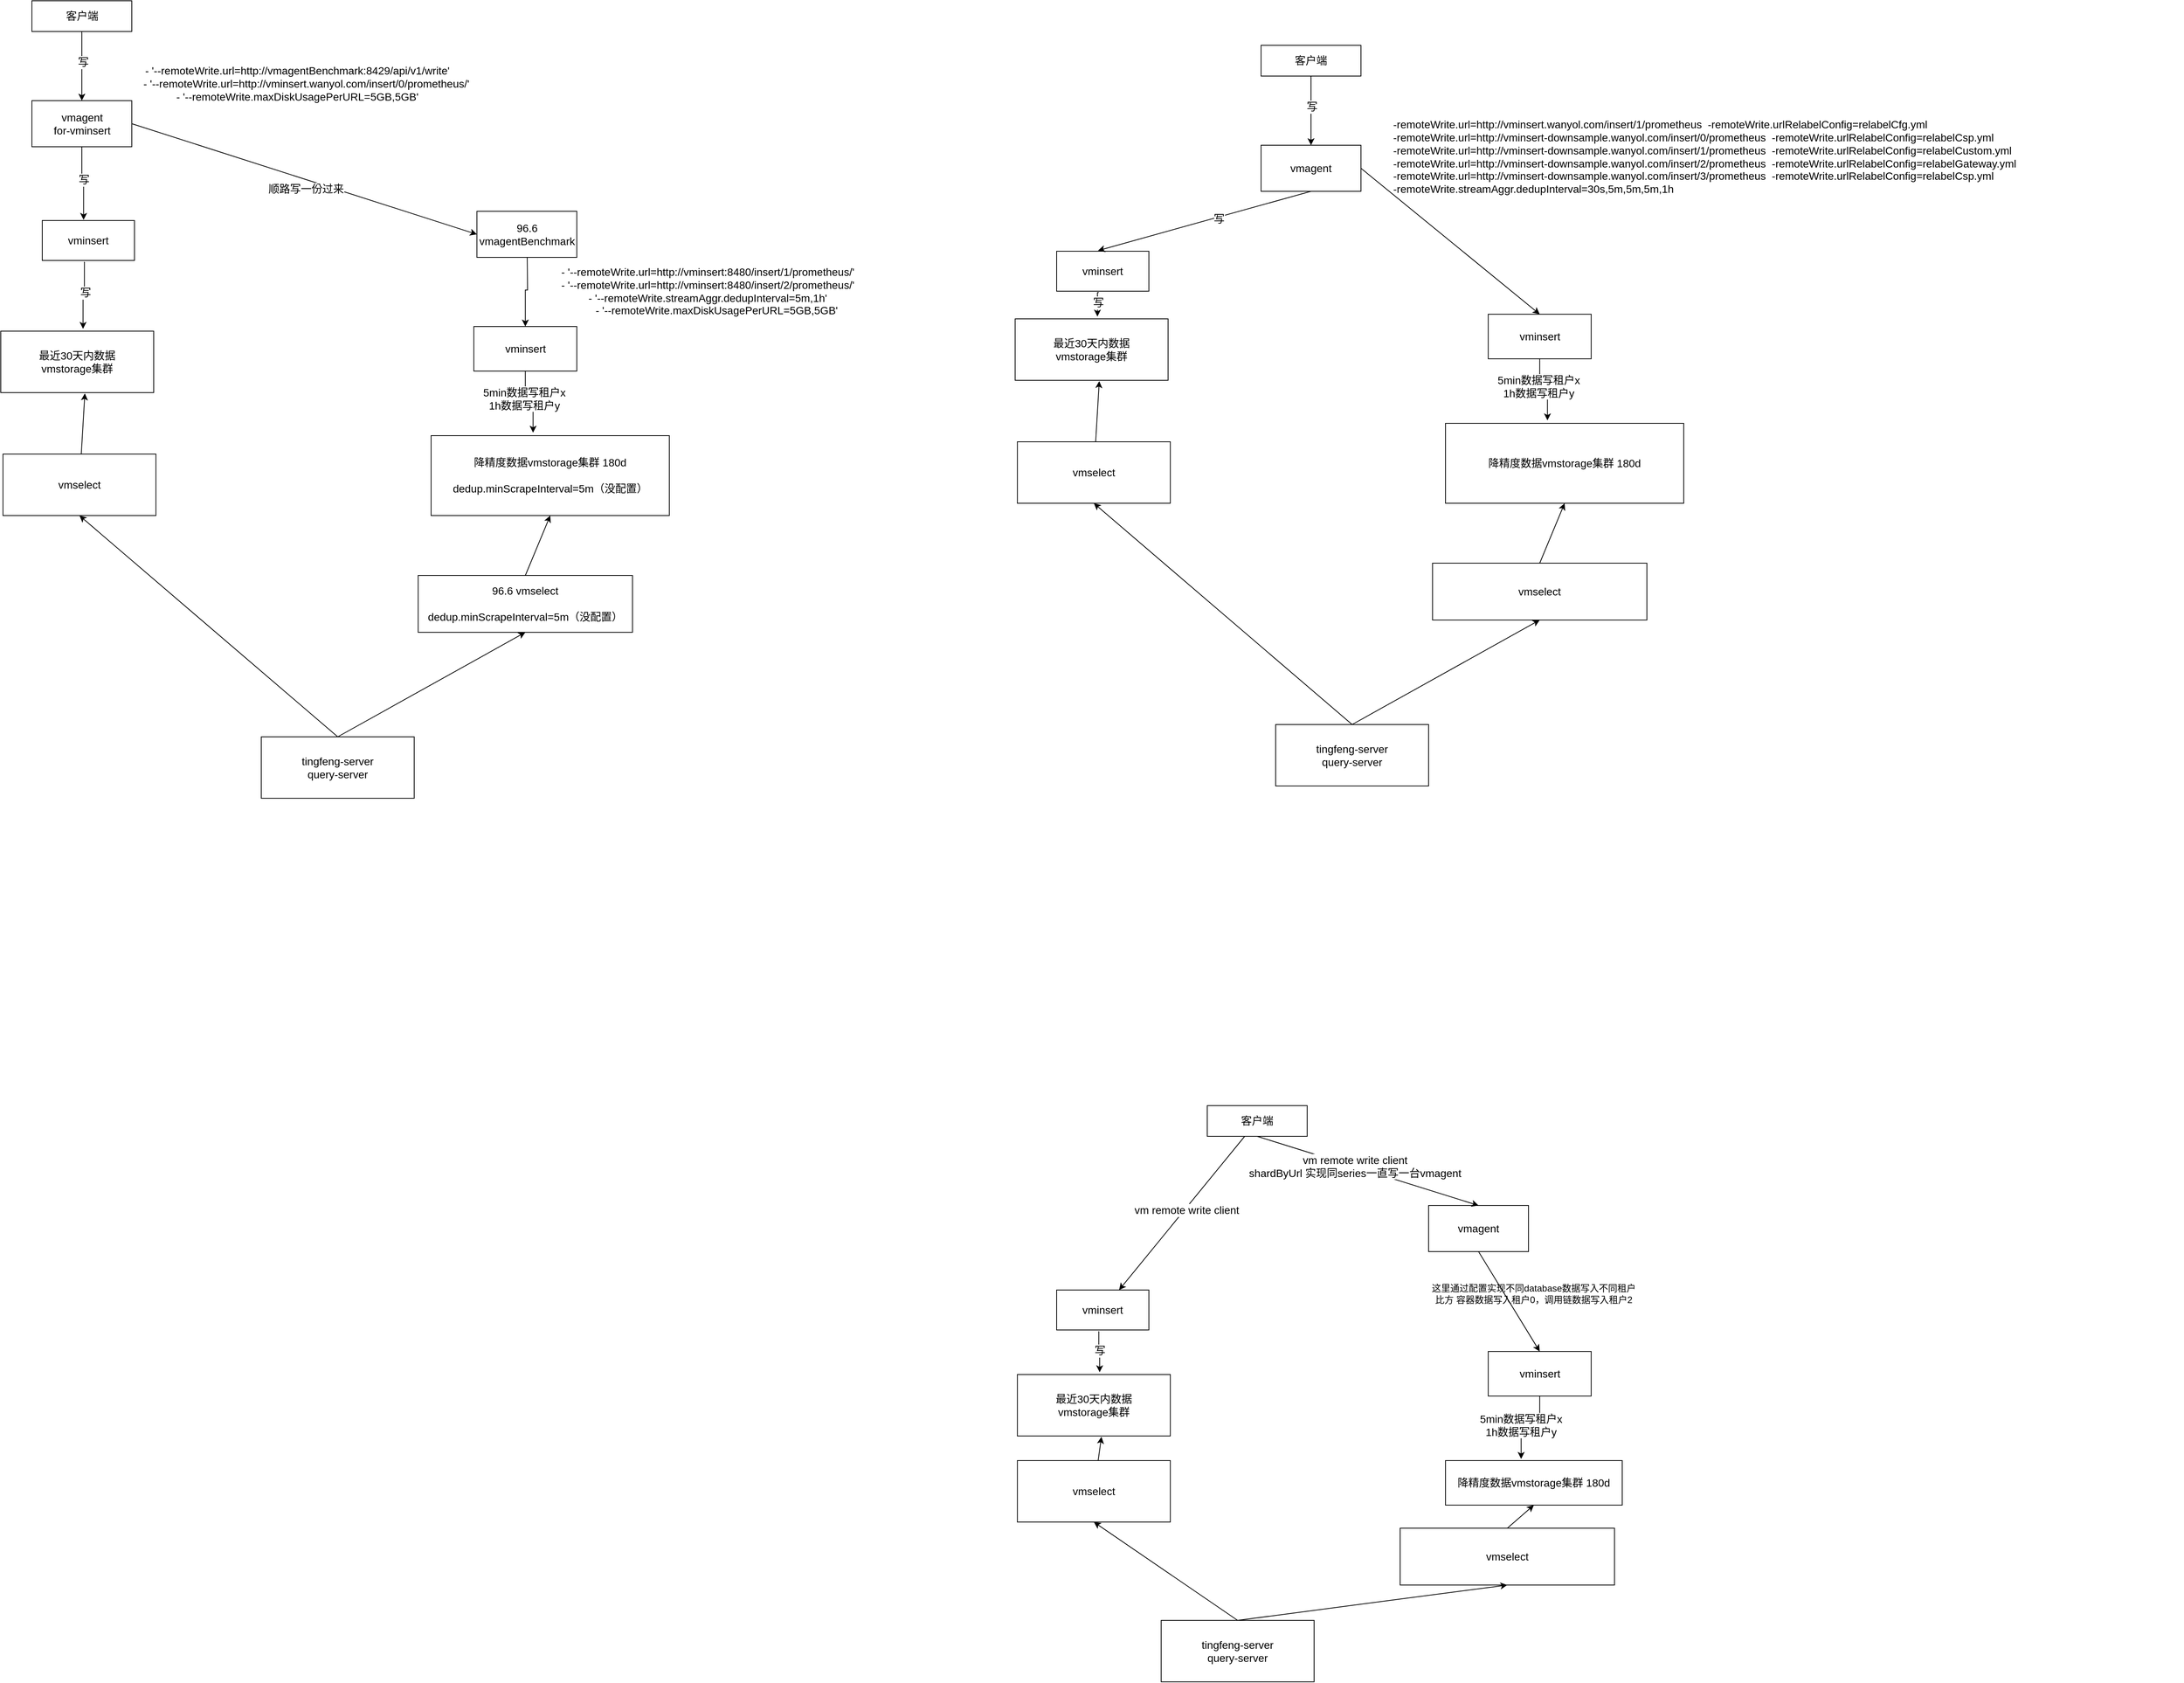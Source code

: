 <mxfile version="24.6.4" type="github">
  <diagram name="第 1 页" id="T7uyHK-B_JqTSwR-4mf9">
    <mxGraphModel dx="2261" dy="-12095" grid="1" gridSize="10" guides="1" tooltips="1" connect="1" arrows="1" fold="1" page="1" pageScale="1" pageWidth="827" pageHeight="1169" math="0" shadow="0">
      <root>
        <mxCell id="0" />
        <mxCell id="1" parent="0" />
        <mxCell id="qLwv4cue99co9azmEMkJ-1" value="最近30天内数据&lt;br style=&quot;font-size: 14px;&quot;&gt;vmstorage集群" style="rounded=0;whiteSpace=wrap;html=1;fontSize=14;" parent="1" vertex="1">
          <mxGeometry x="-720" y="14132" width="199" height="80" as="geometry" />
        </mxCell>
        <mxCell id="qLwv4cue99co9azmEMkJ-2" value="降精度数据vmstorage集群 180d&lt;br style=&quot;font-size: 14px;&quot;&gt;&lt;br style=&quot;font-size: 14px;&quot;&gt;dedup.minScrapeInterval=5m（没配置）" style="rounded=0;whiteSpace=wrap;html=1;fontSize=14;" parent="1" vertex="1">
          <mxGeometry x="-160" y="14268" width="310" height="104" as="geometry" />
        </mxCell>
        <mxCell id="qLwv4cue99co9azmEMkJ-3" style="rounded=0;orthogonalLoop=1;jettySize=auto;html=1;exitX=1;exitY=0.5;exitDx=0;exitDy=0;entryX=0;entryY=0.5;entryDx=0;entryDy=0;fontSize=14;" parent="1" source="qLwv4cue99co9azmEMkJ-5" target="qLwv4cue99co9azmEMkJ-8" edge="1">
          <mxGeometry relative="1" as="geometry" />
        </mxCell>
        <mxCell id="qLwv4cue99co9azmEMkJ-4" value="顺路写一份过来" style="edgeLabel;html=1;align=center;verticalAlign=middle;resizable=0;points=[];fontSize=14;" parent="qLwv4cue99co9azmEMkJ-3" vertex="1" connectable="0">
          <mxGeometry x="0.04" y="-5" relative="1" as="geometry">
            <mxPoint x="-6" y="5" as="offset" />
          </mxGeometry>
        </mxCell>
        <mxCell id="qLwv4cue99co9azmEMkJ-5" value="vmagent&lt;br&gt;for-vminsert" style="rounded=0;whiteSpace=wrap;html=1;fontSize=14;" parent="1" vertex="1">
          <mxGeometry x="-679.5" y="13832" width="130" height="60" as="geometry" />
        </mxCell>
        <mxCell id="qLwv4cue99co9azmEMkJ-6" style="edgeStyle=orthogonalEdgeStyle;rounded=0;orthogonalLoop=1;jettySize=auto;html=1;entryX=0.5;entryY=0;entryDx=0;entryDy=0;fontSize=14;" parent="1" target="qLwv4cue99co9azmEMkJ-10" edge="1">
          <mxGeometry relative="1" as="geometry">
            <mxPoint x="-35" y="14030" as="sourcePoint" />
          </mxGeometry>
        </mxCell>
        <mxCell id="qLwv4cue99co9azmEMkJ-8" value="96.6&lt;br style=&quot;font-size: 14px;&quot;&gt;vmagentBenchmark" style="rounded=0;whiteSpace=wrap;html=1;fontSize=14;" parent="1" vertex="1">
          <mxGeometry x="-100.39" y="13976" width="130" height="60" as="geometry" />
        </mxCell>
        <mxCell id="qLwv4cue99co9azmEMkJ-9" value="vminsert" style="rounded=0;whiteSpace=wrap;html=1;fontSize=14;" parent="1" vertex="1">
          <mxGeometry x="-666" y="13988" width="120" height="52" as="geometry" />
        </mxCell>
        <mxCell id="qLwv4cue99co9azmEMkJ-10" value="vminsert" style="rounded=0;whiteSpace=wrap;html=1;fontSize=14;" parent="1" vertex="1">
          <mxGeometry x="-104.39" y="14126" width="134" height="58" as="geometry" />
        </mxCell>
        <mxCell id="qLwv4cue99co9azmEMkJ-11" style="edgeStyle=orthogonalEdgeStyle;rounded=0;orthogonalLoop=1;jettySize=auto;html=1;exitX=0.5;exitY=1;exitDx=0;exitDy=0;entryX=0.448;entryY=-0.016;entryDx=0;entryDy=0;entryPerimeter=0;fontSize=14;" parent="1" source="qLwv4cue99co9azmEMkJ-5" target="qLwv4cue99co9azmEMkJ-9" edge="1">
          <mxGeometry relative="1" as="geometry" />
        </mxCell>
        <mxCell id="qLwv4cue99co9azmEMkJ-12" value="写" style="edgeLabel;html=1;align=center;verticalAlign=middle;resizable=0;points=[];fontSize=14;" parent="qLwv4cue99co9azmEMkJ-11" vertex="1" connectable="0">
          <mxGeometry x="-0.131" y="2" relative="1" as="geometry">
            <mxPoint as="offset" />
          </mxGeometry>
        </mxCell>
        <mxCell id="qLwv4cue99co9azmEMkJ-13" style="edgeStyle=orthogonalEdgeStyle;rounded=0;orthogonalLoop=1;jettySize=auto;html=1;exitX=0.457;exitY=1.032;exitDx=0;exitDy=0;entryX=0.538;entryY=-0.037;entryDx=0;entryDy=0;entryPerimeter=0;exitPerimeter=0;fontSize=14;" parent="1" source="qLwv4cue99co9azmEMkJ-9" target="qLwv4cue99co9azmEMkJ-1" edge="1">
          <mxGeometry relative="1" as="geometry" />
        </mxCell>
        <mxCell id="qLwv4cue99co9azmEMkJ-14" value="写" style="edgeLabel;html=1;align=center;verticalAlign=middle;resizable=0;points=[];fontSize=14;" parent="qLwv4cue99co9azmEMkJ-13" vertex="1" connectable="0">
          <mxGeometry x="-0.089" y="1" relative="1" as="geometry">
            <mxPoint as="offset" />
          </mxGeometry>
        </mxCell>
        <mxCell id="qLwv4cue99co9azmEMkJ-15" style="rounded=0;orthogonalLoop=1;jettySize=auto;html=1;exitX=0.5;exitY=0;exitDx=0;exitDy=0;entryX=0.5;entryY=1;entryDx=0;entryDy=0;fontSize=14;" parent="1" source="qLwv4cue99co9azmEMkJ-16" target="qLwv4cue99co9azmEMkJ-2" edge="1">
          <mxGeometry relative="1" as="geometry" />
        </mxCell>
        <mxCell id="qLwv4cue99co9azmEMkJ-16" value="96.6 vmselect&lt;br style=&quot;font-size: 14px;&quot;&gt;&lt;br style=&quot;font-size: 14px;&quot;&gt;dedup.minScrapeInterval=5m（没配置）" style="rounded=0;whiteSpace=wrap;html=1;fontSize=14;" parent="1" vertex="1">
          <mxGeometry x="-176.86" y="14450" width="278.94" height="74" as="geometry" />
        </mxCell>
        <mxCell id="qLwv4cue99co9azmEMkJ-17" style="edgeStyle=orthogonalEdgeStyle;rounded=0;orthogonalLoop=1;jettySize=auto;html=1;exitX=0.5;exitY=1;exitDx=0;exitDy=0;entryX=0.428;entryY=-0.037;entryDx=0;entryDy=0;entryPerimeter=0;fontSize=14;" parent="1" source="qLwv4cue99co9azmEMkJ-10" target="qLwv4cue99co9azmEMkJ-2" edge="1">
          <mxGeometry relative="1" as="geometry" />
        </mxCell>
        <mxCell id="qLwv4cue99co9azmEMkJ-18" value="5min数据写租户x&lt;br style=&quot;font-size: 14px;&quot;&gt;1h数据写租户y" style="edgeLabel;html=1;align=center;verticalAlign=middle;resizable=0;points=[];fontSize=14;" parent="qLwv4cue99co9azmEMkJ-17" vertex="1" connectable="0">
          <mxGeometry x="0.081" y="1" relative="1" as="geometry">
            <mxPoint x="-9" y="-5" as="offset" />
          </mxGeometry>
        </mxCell>
        <mxCell id="qLwv4cue99co9azmEMkJ-19" style="edgeStyle=orthogonalEdgeStyle;rounded=0;orthogonalLoop=1;jettySize=auto;html=1;exitX=0.5;exitY=1;exitDx=0;exitDy=0;entryX=0.5;entryY=0;entryDx=0;entryDy=0;fontSize=14;" parent="1" source="qLwv4cue99co9azmEMkJ-21" target="qLwv4cue99co9azmEMkJ-5" edge="1">
          <mxGeometry relative="1" as="geometry" />
        </mxCell>
        <mxCell id="qLwv4cue99co9azmEMkJ-20" value="写" style="edgeLabel;html=1;align=center;verticalAlign=middle;resizable=0;points=[];fontSize=14;" parent="qLwv4cue99co9azmEMkJ-19" vertex="1" connectable="0">
          <mxGeometry x="-0.117" y="1" relative="1" as="geometry">
            <mxPoint as="offset" />
          </mxGeometry>
        </mxCell>
        <mxCell id="qLwv4cue99co9azmEMkJ-21" value="客户端" style="rounded=0;whiteSpace=wrap;html=1;fontSize=14;" parent="1" vertex="1">
          <mxGeometry x="-679.5" y="13702" width="130" height="40" as="geometry" />
        </mxCell>
        <mxCell id="qLwv4cue99co9azmEMkJ-22" style="rounded=0;orthogonalLoop=1;jettySize=auto;html=1;entryX=0.55;entryY=1.013;entryDx=0;entryDy=0;entryPerimeter=0;fontSize=14;" parent="1" source="qLwv4cue99co9azmEMkJ-26" target="qLwv4cue99co9azmEMkJ-1" edge="1">
          <mxGeometry relative="1" as="geometry">
            <mxPoint x="-619" y="14342" as="sourcePoint" />
          </mxGeometry>
        </mxCell>
        <mxCell id="qLwv4cue99co9azmEMkJ-23" style="rounded=0;orthogonalLoop=1;jettySize=auto;html=1;exitX=0.5;exitY=0;exitDx=0;exitDy=0;entryX=0.5;entryY=1;entryDx=0;entryDy=0;fontSize=14;" parent="1" source="qLwv4cue99co9azmEMkJ-24" target="qLwv4cue99co9azmEMkJ-26" edge="1">
          <mxGeometry relative="1" as="geometry" />
        </mxCell>
        <mxCell id="qLwv4cue99co9azmEMkJ-24" value="tingfeng-server&lt;br style=&quot;font-size: 14px;&quot;&gt;query-server" style="rounded=0;whiteSpace=wrap;html=1;fontSize=14;" parent="1" vertex="1">
          <mxGeometry x="-381.0" y="14660" width="199" height="80" as="geometry" />
        </mxCell>
        <mxCell id="qLwv4cue99co9azmEMkJ-25" style="rounded=0;orthogonalLoop=1;jettySize=auto;html=1;exitX=0.5;exitY=0;exitDx=0;exitDy=0;fontSize=14;entryX=0.5;entryY=1;entryDx=0;entryDy=0;" parent="1" source="qLwv4cue99co9azmEMkJ-24" target="qLwv4cue99co9azmEMkJ-16" edge="1">
          <mxGeometry relative="1" as="geometry">
            <mxPoint x="64.39" y="14550" as="targetPoint" />
          </mxGeometry>
        </mxCell>
        <mxCell id="qLwv4cue99co9azmEMkJ-26" value="vmselect" style="rounded=0;whiteSpace=wrap;html=1;fontSize=14;" parent="1" vertex="1">
          <mxGeometry x="-717.11" y="14292" width="199" height="80" as="geometry" />
        </mxCell>
        <mxCell id="qLwv4cue99co9azmEMkJ-27" value="&lt;div style=&quot;font-size: 14px;&quot;&gt;- &#39;--remoteWrite.url=http://vmagentBenchmark:8429/api/v1/write&#39;&lt;/div&gt;&lt;div style=&quot;font-size: 14px;&quot;&gt;&amp;nbsp; &amp;nbsp; &amp;nbsp; - &#39;--remoteWrite.url=http://vminsert.wanyol.com/insert/0/prometheus/&#39;&lt;br style=&quot;font-size: 14px;&quot;&gt;- &#39;--remoteWrite.maxDiskUsagePerURL=5GB,5GB&#39;&lt;br style=&quot;font-size: 14px;&quot;&gt;&lt;/div&gt;" style="text;html=1;align=center;verticalAlign=middle;whiteSpace=wrap;rounded=0;fontSize=14;" parent="1" vertex="1">
          <mxGeometry x="-564.39" y="13780" width="460" height="60" as="geometry" />
        </mxCell>
        <mxCell id="qLwv4cue99co9azmEMkJ-28" value="&lt;div style=&quot;font-size: 14px;&quot;&gt;- &#39;--remoteWrite.url=http://vminsert:8480/insert/1/prometheus/&#39;&lt;br style=&quot;font-size: 14px;&quot;&gt;&lt;span style=&quot;background-color: initial; font-size: 14px;&quot;&gt;- &#39;--remoteWrite.url=http://vminsert:8480/insert/2/prometheus/&#39;&lt;br style=&quot;font-size: 14px;&quot;&gt;&lt;div style=&quot;font-size: 14px;&quot;&gt;- &#39;--remoteWrite.streamAggr.dedupInterval=5m,1h&#39;&lt;/div&gt;&lt;div style=&quot;font-size: 14px;&quot;&gt;&amp;nbsp; &amp;nbsp; &amp;nbsp; - &#39;--remoteWrite.maxDiskUsagePerURL=5GB,5GB&#39;&lt;/div&gt;&lt;/span&gt;&lt;/div&gt;" style="text;html=1;align=center;verticalAlign=middle;whiteSpace=wrap;rounded=0;fontSize=14;" parent="1" vertex="1">
          <mxGeometry y="14040" width="400" height="80" as="geometry" />
        </mxCell>
        <mxCell id="qLwv4cue99co9azmEMkJ-29" value="最近30天内数据&lt;br style=&quot;font-size: 14px;&quot;&gt;vmstorage集群" style="rounded=0;whiteSpace=wrap;html=1;fontSize=14;" parent="1" vertex="1">
          <mxGeometry x="600" y="14116" width="199" height="80" as="geometry" />
        </mxCell>
        <mxCell id="qLwv4cue99co9azmEMkJ-30" value="降精度数据vmstorage集群 180d" style="rounded=0;whiteSpace=wrap;html=1;fontSize=14;" parent="1" vertex="1">
          <mxGeometry x="1160" y="14252" width="310" height="104" as="geometry" />
        </mxCell>
        <mxCell id="qLwv4cue99co9azmEMkJ-31" style="rounded=0;orthogonalLoop=1;jettySize=auto;html=1;exitX=1;exitY=0.5;exitDx=0;exitDy=0;entryX=0.5;entryY=0;entryDx=0;entryDy=0;fontSize=14;" parent="1" source="qLwv4cue99co9azmEMkJ-33" target="qLwv4cue99co9azmEMkJ-37" edge="1">
          <mxGeometry relative="1" as="geometry">
            <mxPoint x="1219.61" y="14046" as="targetPoint" />
          </mxGeometry>
        </mxCell>
        <mxCell id="qLwv4cue99co9azmEMkJ-33" value="vmagent" style="rounded=0;whiteSpace=wrap;html=1;fontSize=14;" parent="1" vertex="1">
          <mxGeometry x="920" y="13890" width="130" height="60" as="geometry" />
        </mxCell>
        <mxCell id="qLwv4cue99co9azmEMkJ-36" value="vminsert" style="rounded=0;whiteSpace=wrap;html=1;fontSize=14;" parent="1" vertex="1">
          <mxGeometry x="654" y="14028" width="120" height="52" as="geometry" />
        </mxCell>
        <mxCell id="qLwv4cue99co9azmEMkJ-37" value="vminsert" style="rounded=0;whiteSpace=wrap;html=1;fontSize=14;" parent="1" vertex="1">
          <mxGeometry x="1215.61" y="14110" width="134" height="58" as="geometry" />
        </mxCell>
        <mxCell id="qLwv4cue99co9azmEMkJ-38" style="rounded=0;orthogonalLoop=1;jettySize=auto;html=1;exitX=0.5;exitY=1;exitDx=0;exitDy=0;entryX=0.448;entryY=-0.016;entryDx=0;entryDy=0;entryPerimeter=0;fontSize=14;" parent="1" source="qLwv4cue99co9azmEMkJ-33" target="qLwv4cue99co9azmEMkJ-36" edge="1">
          <mxGeometry relative="1" as="geometry" />
        </mxCell>
        <mxCell id="qLwv4cue99co9azmEMkJ-39" value="写" style="edgeLabel;html=1;align=center;verticalAlign=middle;resizable=0;points=[];fontSize=14;" parent="qLwv4cue99co9azmEMkJ-38" vertex="1" connectable="0">
          <mxGeometry x="-0.131" y="2" relative="1" as="geometry">
            <mxPoint as="offset" />
          </mxGeometry>
        </mxCell>
        <mxCell id="qLwv4cue99co9azmEMkJ-40" style="edgeStyle=orthogonalEdgeStyle;rounded=0;orthogonalLoop=1;jettySize=auto;html=1;exitX=0.457;exitY=1.032;exitDx=0;exitDy=0;entryX=0.538;entryY=-0.037;entryDx=0;entryDy=0;entryPerimeter=0;exitPerimeter=0;fontSize=14;" parent="1" source="qLwv4cue99co9azmEMkJ-36" target="qLwv4cue99co9azmEMkJ-29" edge="1">
          <mxGeometry relative="1" as="geometry" />
        </mxCell>
        <mxCell id="qLwv4cue99co9azmEMkJ-41" value="写" style="edgeLabel;html=1;align=center;verticalAlign=middle;resizable=0;points=[];fontSize=14;" parent="qLwv4cue99co9azmEMkJ-40" vertex="1" connectable="0">
          <mxGeometry x="-0.089" y="1" relative="1" as="geometry">
            <mxPoint as="offset" />
          </mxGeometry>
        </mxCell>
        <mxCell id="qLwv4cue99co9azmEMkJ-42" style="rounded=0;orthogonalLoop=1;jettySize=auto;html=1;exitX=0.5;exitY=0;exitDx=0;exitDy=0;entryX=0.5;entryY=1;entryDx=0;entryDy=0;fontSize=14;" parent="1" source="qLwv4cue99co9azmEMkJ-43" target="qLwv4cue99co9azmEMkJ-30" edge="1">
          <mxGeometry relative="1" as="geometry" />
        </mxCell>
        <mxCell id="qLwv4cue99co9azmEMkJ-43" value="vmselect" style="rounded=0;whiteSpace=wrap;html=1;fontSize=14;" parent="1" vertex="1">
          <mxGeometry x="1143.14" y="14434" width="278.94" height="74" as="geometry" />
        </mxCell>
        <mxCell id="qLwv4cue99co9azmEMkJ-44" style="edgeStyle=orthogonalEdgeStyle;rounded=0;orthogonalLoop=1;jettySize=auto;html=1;exitX=0.5;exitY=1;exitDx=0;exitDy=0;entryX=0.428;entryY=-0.037;entryDx=0;entryDy=0;entryPerimeter=0;fontSize=14;" parent="1" source="qLwv4cue99co9azmEMkJ-37" target="qLwv4cue99co9azmEMkJ-30" edge="1">
          <mxGeometry relative="1" as="geometry" />
        </mxCell>
        <mxCell id="qLwv4cue99co9azmEMkJ-45" value="5min数据写租户x&lt;br style=&quot;font-size: 14px;&quot;&gt;1h数据写租户y" style="edgeLabel;html=1;align=center;verticalAlign=middle;resizable=0;points=[];fontSize=14;" parent="qLwv4cue99co9azmEMkJ-44" vertex="1" connectable="0">
          <mxGeometry x="0.081" y="1" relative="1" as="geometry">
            <mxPoint x="-9" y="-5" as="offset" />
          </mxGeometry>
        </mxCell>
        <mxCell id="qLwv4cue99co9azmEMkJ-46" style="edgeStyle=orthogonalEdgeStyle;rounded=0;orthogonalLoop=1;jettySize=auto;html=1;exitX=0.5;exitY=1;exitDx=0;exitDy=0;entryX=0.5;entryY=0;entryDx=0;entryDy=0;fontSize=14;" parent="1" source="qLwv4cue99co9azmEMkJ-48" target="qLwv4cue99co9azmEMkJ-33" edge="1">
          <mxGeometry relative="1" as="geometry" />
        </mxCell>
        <mxCell id="qLwv4cue99co9azmEMkJ-47" value="写" style="edgeLabel;html=1;align=center;verticalAlign=middle;resizable=0;points=[];fontSize=14;" parent="qLwv4cue99co9azmEMkJ-46" vertex="1" connectable="0">
          <mxGeometry x="-0.117" y="1" relative="1" as="geometry">
            <mxPoint as="offset" />
          </mxGeometry>
        </mxCell>
        <mxCell id="qLwv4cue99co9azmEMkJ-48" value="客户端" style="rounded=0;whiteSpace=wrap;html=1;fontSize=14;" parent="1" vertex="1">
          <mxGeometry x="920" y="13760" width="130" height="40" as="geometry" />
        </mxCell>
        <mxCell id="qLwv4cue99co9azmEMkJ-49" style="rounded=0;orthogonalLoop=1;jettySize=auto;html=1;entryX=0.55;entryY=1.013;entryDx=0;entryDy=0;entryPerimeter=0;fontSize=14;" parent="1" source="qLwv4cue99co9azmEMkJ-53" target="qLwv4cue99co9azmEMkJ-29" edge="1">
          <mxGeometry relative="1" as="geometry">
            <mxPoint x="701" y="14326" as="sourcePoint" />
          </mxGeometry>
        </mxCell>
        <mxCell id="qLwv4cue99co9azmEMkJ-50" style="rounded=0;orthogonalLoop=1;jettySize=auto;html=1;exitX=0.5;exitY=0;exitDx=0;exitDy=0;entryX=0.5;entryY=1;entryDx=0;entryDy=0;fontSize=14;" parent="1" source="qLwv4cue99co9azmEMkJ-51" target="qLwv4cue99co9azmEMkJ-53" edge="1">
          <mxGeometry relative="1" as="geometry" />
        </mxCell>
        <mxCell id="qLwv4cue99co9azmEMkJ-51" value="tingfeng-server&lt;br style=&quot;font-size: 14px;&quot;&gt;query-server" style="rounded=0;whiteSpace=wrap;html=1;fontSize=14;" parent="1" vertex="1">
          <mxGeometry x="939" y="14644" width="199" height="80" as="geometry" />
        </mxCell>
        <mxCell id="qLwv4cue99co9azmEMkJ-52" style="rounded=0;orthogonalLoop=1;jettySize=auto;html=1;exitX=0.5;exitY=0;exitDx=0;exitDy=0;fontSize=14;entryX=0.5;entryY=1;entryDx=0;entryDy=0;" parent="1" source="qLwv4cue99co9azmEMkJ-51" target="qLwv4cue99co9azmEMkJ-43" edge="1">
          <mxGeometry relative="1" as="geometry">
            <mxPoint x="1384.39" y="14534" as="targetPoint" />
          </mxGeometry>
        </mxCell>
        <mxCell id="qLwv4cue99co9azmEMkJ-53" value="vmselect" style="rounded=0;whiteSpace=wrap;html=1;fontSize=14;" parent="1" vertex="1">
          <mxGeometry x="602.89" y="14276" width="199" height="80" as="geometry" />
        </mxCell>
        <mxCell id="qLwv4cue99co9azmEMkJ-54" value="&lt;div style=&quot;font-size: 14px;&quot;&gt;&lt;div&gt;-remoteWrite.url=http://vminsert.wanyol.com/insert/1/prometheus&amp;nbsp; -remoteWrite.urlRelabelConfig=relabelCfg.yml&amp;nbsp;&lt;/div&gt;&lt;div&gt;-remoteWrite.url=http://vminsert-downsample.wanyol.com/insert/0/prometheus&amp;nbsp; -remoteWrite.urlRelabelConfig=relabelCsp.yml&amp;nbsp;&lt;/div&gt;&lt;div&gt;-remoteWrite.url=http://vminsert-downsample.wanyol.com/insert/1/prometheus&amp;nbsp; -remoteWrite.urlRelabelConfig=relabelCustom.yml&amp;nbsp;&lt;/div&gt;&lt;div&gt;-remoteWrite.url=http://vminsert-downsample.wanyol.com/insert/2/prometheus&amp;nbsp; -remoteWrite.urlRelabelConfig=relabelGateway.yml&amp;nbsp;&lt;/div&gt;&lt;div&gt;-remoteWrite.url=http://vminsert-downsample.wanyol.com/insert/3/prometheus&amp;nbsp; -remoteWrite.urlRelabelConfig=relabelCsp.yml&amp;nbsp;&lt;/div&gt;&lt;div&gt;-remoteWrite.streamAggr.dedupInterval=30s,5m,5m,5m,1h&lt;/div&gt;&lt;/div&gt;" style="text;html=1;align=left;verticalAlign=middle;whiteSpace=wrap;rounded=0;fontSize=14;" parent="1" vertex="1">
          <mxGeometry x="1090" y="13750" width="1030" height="309" as="geometry" />
        </mxCell>
        <mxCell id="TWpxHyXrX3fDVIPRaRkj-1" value="最近30天内数据&lt;br style=&quot;font-size: 14px;&quot;&gt;vmstorage集群" style="rounded=0;whiteSpace=wrap;html=1;fontSize=14;" parent="1" vertex="1">
          <mxGeometry x="602.89" y="15490" width="199" height="80" as="geometry" />
        </mxCell>
        <mxCell id="TWpxHyXrX3fDVIPRaRkj-2" value="降精度数据vmstorage集群 180d" style="rounded=0;whiteSpace=wrap;html=1;fontSize=14;" parent="1" vertex="1">
          <mxGeometry x="1160" y="15602" width="230" height="58" as="geometry" />
        </mxCell>
        <mxCell id="TWpxHyXrX3fDVIPRaRkj-3" style="rounded=0;orthogonalLoop=1;jettySize=auto;html=1;exitX=0.5;exitY=1;exitDx=0;exitDy=0;entryX=0.5;entryY=0;entryDx=0;entryDy=0;fontSize=14;" parent="1" source="TWpxHyXrX3fDVIPRaRkj-4" target="TWpxHyXrX3fDVIPRaRkj-6" edge="1">
          <mxGeometry relative="1" as="geometry">
            <mxPoint x="1223.11" y="15476" as="targetPoint" />
          </mxGeometry>
        </mxCell>
        <mxCell id="TWpxHyXrX3fDVIPRaRkj-4" value="vmagent" style="rounded=0;whiteSpace=wrap;html=1;fontSize=14;" parent="1" vertex="1">
          <mxGeometry x="1138" y="15270" width="130" height="60" as="geometry" />
        </mxCell>
        <mxCell id="TWpxHyXrX3fDVIPRaRkj-5" value="vminsert" style="rounded=0;whiteSpace=wrap;html=1;fontSize=14;" parent="1" vertex="1">
          <mxGeometry x="654" y="15380" width="120" height="52" as="geometry" />
        </mxCell>
        <mxCell id="TWpxHyXrX3fDVIPRaRkj-6" value="vminsert" style="rounded=0;whiteSpace=wrap;html=1;fontSize=14;" parent="1" vertex="1">
          <mxGeometry x="1215.61" y="15460" width="134" height="58" as="geometry" />
        </mxCell>
        <mxCell id="TWpxHyXrX3fDVIPRaRkj-9" style="edgeStyle=orthogonalEdgeStyle;rounded=0;orthogonalLoop=1;jettySize=auto;html=1;exitX=0.457;exitY=1.032;exitDx=0;exitDy=0;entryX=0.538;entryY=-0.037;entryDx=0;entryDy=0;entryPerimeter=0;exitPerimeter=0;fontSize=14;" parent="1" source="TWpxHyXrX3fDVIPRaRkj-5" target="TWpxHyXrX3fDVIPRaRkj-1" edge="1">
          <mxGeometry relative="1" as="geometry" />
        </mxCell>
        <mxCell id="TWpxHyXrX3fDVIPRaRkj-10" value="写" style="edgeLabel;html=1;align=center;verticalAlign=middle;resizable=0;points=[];fontSize=14;" parent="TWpxHyXrX3fDVIPRaRkj-9" vertex="1" connectable="0">
          <mxGeometry x="-0.089" y="1" relative="1" as="geometry">
            <mxPoint as="offset" />
          </mxGeometry>
        </mxCell>
        <mxCell id="TWpxHyXrX3fDVIPRaRkj-11" style="rounded=0;orthogonalLoop=1;jettySize=auto;html=1;exitX=0.5;exitY=0;exitDx=0;exitDy=0;entryX=0.5;entryY=1;entryDx=0;entryDy=0;fontSize=14;" parent="1" source="TWpxHyXrX3fDVIPRaRkj-12" target="TWpxHyXrX3fDVIPRaRkj-2" edge="1">
          <mxGeometry relative="1" as="geometry" />
        </mxCell>
        <mxCell id="TWpxHyXrX3fDVIPRaRkj-12" value="vmselect" style="rounded=0;whiteSpace=wrap;html=1;fontSize=14;" parent="1" vertex="1">
          <mxGeometry x="1101.0" y="15690" width="278.94" height="74" as="geometry" />
        </mxCell>
        <mxCell id="TWpxHyXrX3fDVIPRaRkj-13" style="edgeStyle=orthogonalEdgeStyle;rounded=0;orthogonalLoop=1;jettySize=auto;html=1;exitX=0.5;exitY=1;exitDx=0;exitDy=0;entryX=0.428;entryY=-0.037;entryDx=0;entryDy=0;entryPerimeter=0;fontSize=14;" parent="1" source="TWpxHyXrX3fDVIPRaRkj-6" target="TWpxHyXrX3fDVIPRaRkj-2" edge="1">
          <mxGeometry relative="1" as="geometry" />
        </mxCell>
        <mxCell id="TWpxHyXrX3fDVIPRaRkj-14" value="5min数据写租户x&lt;br style=&quot;font-size: 14px;&quot;&gt;1h数据写租户y" style="edgeLabel;html=1;align=center;verticalAlign=middle;resizable=0;points=[];fontSize=14;" parent="TWpxHyXrX3fDVIPRaRkj-13" vertex="1" connectable="0">
          <mxGeometry x="0.081" y="1" relative="1" as="geometry">
            <mxPoint x="-9" y="-5" as="offset" />
          </mxGeometry>
        </mxCell>
        <mxCell id="TWpxHyXrX3fDVIPRaRkj-15" style="rounded=0;orthogonalLoop=1;jettySize=auto;html=1;exitX=0.5;exitY=1;exitDx=0;exitDy=0;entryX=0.5;entryY=0;entryDx=0;entryDy=0;fontSize=14;" parent="1" source="TWpxHyXrX3fDVIPRaRkj-17" target="TWpxHyXrX3fDVIPRaRkj-4" edge="1">
          <mxGeometry relative="1" as="geometry" />
        </mxCell>
        <mxCell id="TWpxHyXrX3fDVIPRaRkj-16" value="&lt;span style=&quot;font-size: 14px;&quot;&gt;vm remote write client&lt;br style=&quot;font-size: 14px;&quot;&gt;shardByUrl 实现同series一直写一台vmagent&lt;/span&gt;" style="edgeLabel;html=1;align=center;verticalAlign=middle;resizable=0;points=[];fontSize=14;" parent="TWpxHyXrX3fDVIPRaRkj-15" vertex="1" connectable="0">
          <mxGeometry x="-0.117" y="1" relative="1" as="geometry">
            <mxPoint as="offset" />
          </mxGeometry>
        </mxCell>
        <mxCell id="TWpxHyXrX3fDVIPRaRkj-23" style="rounded=0;orthogonalLoop=1;jettySize=auto;html=1;fontSize=14;" parent="1" source="TWpxHyXrX3fDVIPRaRkj-17" target="TWpxHyXrX3fDVIPRaRkj-5" edge="1">
          <mxGeometry relative="1" as="geometry" />
        </mxCell>
        <mxCell id="TWpxHyXrX3fDVIPRaRkj-24" value="vm remote write client" style="edgeLabel;html=1;align=center;verticalAlign=middle;resizable=0;points=[];fontSize=14;" parent="TWpxHyXrX3fDVIPRaRkj-23" vertex="1" connectable="0">
          <mxGeometry x="-0.06" y="2" relative="1" as="geometry">
            <mxPoint x="-1" as="offset" />
          </mxGeometry>
        </mxCell>
        <mxCell id="TWpxHyXrX3fDVIPRaRkj-17" value="客户端" style="rounded=0;whiteSpace=wrap;html=1;fontSize=14;" parent="1" vertex="1">
          <mxGeometry x="850" y="15140" width="130" height="40" as="geometry" />
        </mxCell>
        <mxCell id="TWpxHyXrX3fDVIPRaRkj-18" style="rounded=0;orthogonalLoop=1;jettySize=auto;html=1;entryX=0.55;entryY=1.013;entryDx=0;entryDy=0;entryPerimeter=0;fontSize=14;" parent="1" source="TWpxHyXrX3fDVIPRaRkj-22" target="TWpxHyXrX3fDVIPRaRkj-1" edge="1">
          <mxGeometry relative="1" as="geometry">
            <mxPoint x="704.5" y="15756" as="sourcePoint" />
          </mxGeometry>
        </mxCell>
        <mxCell id="TWpxHyXrX3fDVIPRaRkj-19" style="rounded=0;orthogonalLoop=1;jettySize=auto;html=1;exitX=0.5;exitY=0;exitDx=0;exitDy=0;entryX=0.5;entryY=1;entryDx=0;entryDy=0;fontSize=14;" parent="1" source="TWpxHyXrX3fDVIPRaRkj-20" target="TWpxHyXrX3fDVIPRaRkj-22" edge="1">
          <mxGeometry relative="1" as="geometry" />
        </mxCell>
        <mxCell id="TWpxHyXrX3fDVIPRaRkj-20" value="tingfeng-server&lt;br style=&quot;font-size: 14px;&quot;&gt;query-server" style="rounded=0;whiteSpace=wrap;html=1;fontSize=14;" parent="1" vertex="1">
          <mxGeometry x="790" y="15810" width="199" height="80" as="geometry" />
        </mxCell>
        <mxCell id="TWpxHyXrX3fDVIPRaRkj-21" style="rounded=0;orthogonalLoop=1;jettySize=auto;html=1;exitX=0.5;exitY=0;exitDx=0;exitDy=0;fontSize=14;entryX=0.5;entryY=1;entryDx=0;entryDy=0;" parent="1" source="TWpxHyXrX3fDVIPRaRkj-20" target="TWpxHyXrX3fDVIPRaRkj-12" edge="1">
          <mxGeometry relative="1" as="geometry">
            <mxPoint x="1311.92" y="15960" as="targetPoint" />
          </mxGeometry>
        </mxCell>
        <mxCell id="TWpxHyXrX3fDVIPRaRkj-22" value="vmselect" style="rounded=0;whiteSpace=wrap;html=1;fontSize=14;" parent="1" vertex="1">
          <mxGeometry x="602.89" y="15602" width="199" height="80" as="geometry" />
        </mxCell>
        <mxCell id="QPBoSamuN_4vN0k4U1dj-1" value="这里通过配置实现不同database数据写入不同租户&lt;br&gt;比方 容器数据写入租户0，调用链数据写入租户2" style="text;html=1;align=center;verticalAlign=middle;whiteSpace=wrap;rounded=0;" vertex="1" parent="1">
          <mxGeometry x="1130" y="15350" width="290" height="70" as="geometry" />
        </mxCell>
      </root>
    </mxGraphModel>
  </diagram>
</mxfile>
